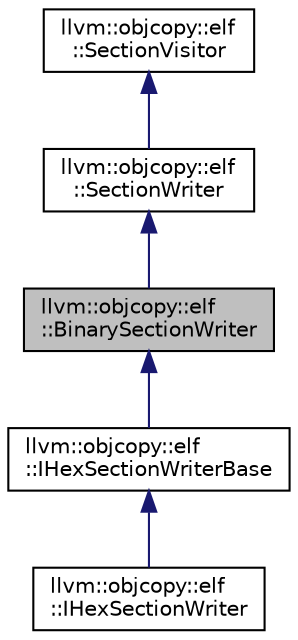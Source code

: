 digraph "llvm::objcopy::elf::BinarySectionWriter"
{
 // LATEX_PDF_SIZE
  bgcolor="transparent";
  edge [fontname="Helvetica",fontsize="10",labelfontname="Helvetica",labelfontsize="10"];
  node [fontname="Helvetica",fontsize="10",shape=record];
  Node1 [label="llvm::objcopy::elf\l::BinarySectionWriter",height=0.2,width=0.4,color="black", fillcolor="grey75", style="filled", fontcolor="black",tooltip=" "];
  Node2 -> Node1 [dir="back",color="midnightblue",fontsize="10",style="solid",fontname="Helvetica"];
  Node2 [label="llvm::objcopy::elf\l::SectionWriter",height=0.2,width=0.4,color="black",URL="$classllvm_1_1objcopy_1_1elf_1_1SectionWriter.html",tooltip=" "];
  Node3 -> Node2 [dir="back",color="midnightblue",fontsize="10",style="solid",fontname="Helvetica"];
  Node3 [label="llvm::objcopy::elf\l::SectionVisitor",height=0.2,width=0.4,color="black",URL="$classllvm_1_1objcopy_1_1elf_1_1SectionVisitor.html",tooltip=" "];
  Node1 -> Node4 [dir="back",color="midnightblue",fontsize="10",style="solid",fontname="Helvetica"];
  Node4 [label="llvm::objcopy::elf\l::IHexSectionWriterBase",height=0.2,width=0.4,color="black",URL="$classllvm_1_1objcopy_1_1elf_1_1IHexSectionWriterBase.html",tooltip=" "];
  Node4 -> Node5 [dir="back",color="midnightblue",fontsize="10",style="solid",fontname="Helvetica"];
  Node5 [label="llvm::objcopy::elf\l::IHexSectionWriter",height=0.2,width=0.4,color="black",URL="$classllvm_1_1objcopy_1_1elf_1_1IHexSectionWriter.html",tooltip=" "];
}
